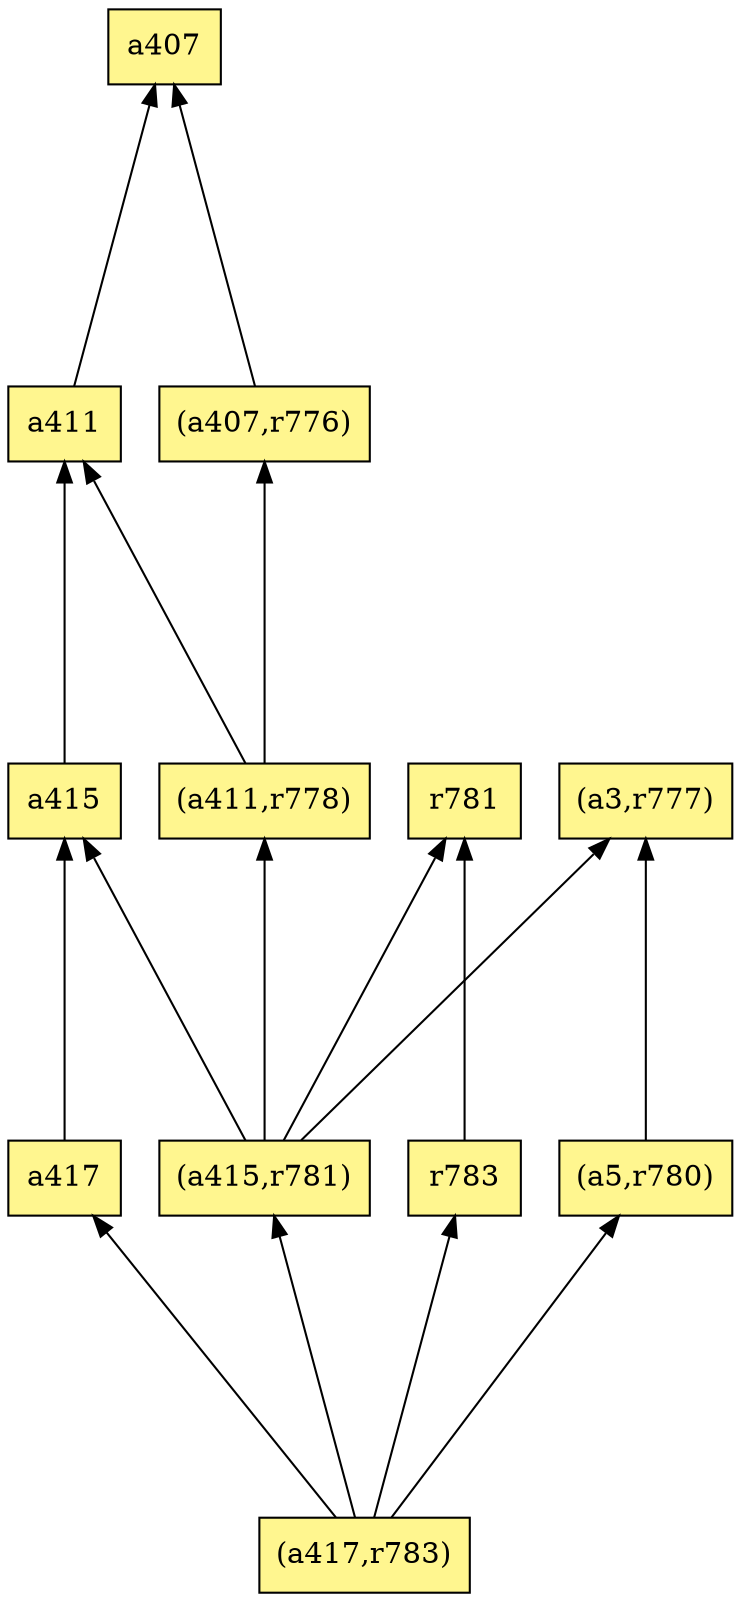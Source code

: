 digraph G {
rankdir=BT;ranksep="2.0";
"(a411,r778)" [shape=record,fillcolor=khaki1,style=filled,label="{(a411,r778)}"];
"a415" [shape=record,fillcolor=khaki1,style=filled,label="{a415}"];
"r781" [shape=record,fillcolor=khaki1,style=filled,label="{r781}"];
"a417" [shape=record,fillcolor=khaki1,style=filled,label="{a417}"];
"a407" [shape=record,fillcolor=khaki1,style=filled,label="{a407}"];
"r783" [shape=record,fillcolor=khaki1,style=filled,label="{r783}"];
"a411" [shape=record,fillcolor=khaki1,style=filled,label="{a411}"];
"(a407,r776)" [shape=record,fillcolor=khaki1,style=filled,label="{(a407,r776)}"];
"(a3,r777)" [shape=record,fillcolor=khaki1,style=filled,label="{(a3,r777)}"];
"(a415,r781)" [shape=record,fillcolor=khaki1,style=filled,label="{(a415,r781)}"];
"(a417,r783)" [shape=record,fillcolor=khaki1,style=filled,label="{(a417,r783)}"];
"(a5,r780)" [shape=record,fillcolor=khaki1,style=filled,label="{(a5,r780)}"];
"(a411,r778)" -> "a411"
"(a411,r778)" -> "(a407,r776)"
"a415" -> "a411"
"a417" -> "a415"
"r783" -> "r781"
"a411" -> "a407"
"(a407,r776)" -> "a407"
"(a415,r781)" -> "(a411,r778)"
"(a415,r781)" -> "a415"
"(a415,r781)" -> "r781"
"(a415,r781)" -> "(a3,r777)"
"(a417,r783)" -> "a417"
"(a417,r783)" -> "r783"
"(a417,r783)" -> "(a415,r781)"
"(a417,r783)" -> "(a5,r780)"
"(a5,r780)" -> "(a3,r777)"
}